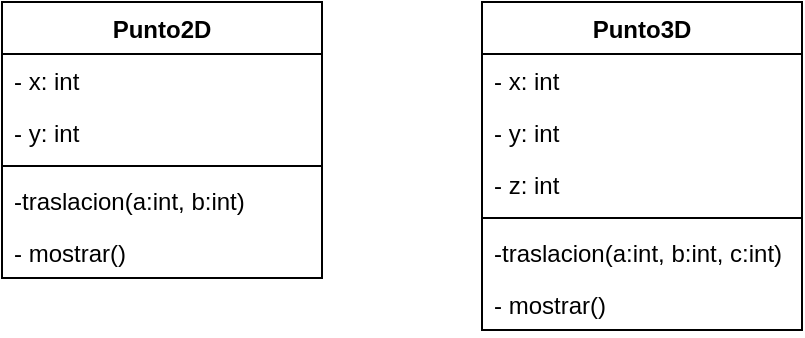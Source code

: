 <mxfile version="17.1.2" type="device"><diagram id="MU3mgem6_PBDYCAGEFeZ" name="Page-1"><mxGraphModel dx="870" dy="586" grid="1" gridSize="10" guides="1" tooltips="1" connect="1" arrows="1" fold="1" page="1" pageScale="1" pageWidth="827" pageHeight="1169" math="0" shadow="0"><root><mxCell id="0"/><mxCell id="1" parent="0"/><mxCell id="hxiMTKT-tRqltqKjMPXL-1" value="Punto2D" style="swimlane;fontStyle=1;align=center;verticalAlign=top;childLayout=stackLayout;horizontal=1;startSize=26;horizontalStack=0;resizeParent=1;resizeParentMax=0;resizeLast=0;collapsible=1;marginBottom=0;" vertex="1" parent="1"><mxGeometry x="214" y="330" width="160" height="138" as="geometry"/></mxCell><mxCell id="hxiMTKT-tRqltqKjMPXL-2" value="- x: int" style="text;strokeColor=none;fillColor=none;align=left;verticalAlign=top;spacingLeft=4;spacingRight=4;overflow=hidden;rotatable=0;points=[[0,0.5],[1,0.5]];portConstraint=eastwest;" vertex="1" parent="hxiMTKT-tRqltqKjMPXL-1"><mxGeometry y="26" width="160" height="26" as="geometry"/></mxCell><mxCell id="hxiMTKT-tRqltqKjMPXL-9" value="- y: int" style="text;strokeColor=none;fillColor=none;align=left;verticalAlign=top;spacingLeft=4;spacingRight=4;overflow=hidden;rotatable=0;points=[[0,0.5],[1,0.5]];portConstraint=eastwest;" vertex="1" parent="hxiMTKT-tRqltqKjMPXL-1"><mxGeometry y="52" width="160" height="26" as="geometry"/></mxCell><mxCell id="hxiMTKT-tRqltqKjMPXL-3" value="" style="line;strokeWidth=1;fillColor=none;align=left;verticalAlign=middle;spacingTop=-1;spacingLeft=3;spacingRight=3;rotatable=0;labelPosition=right;points=[];portConstraint=eastwest;" vertex="1" parent="hxiMTKT-tRqltqKjMPXL-1"><mxGeometry y="78" width="160" height="8" as="geometry"/></mxCell><mxCell id="hxiMTKT-tRqltqKjMPXL-10" value="-traslacion(a:int, b:int)" style="text;strokeColor=none;fillColor=none;align=left;verticalAlign=top;spacingLeft=4;spacingRight=4;overflow=hidden;rotatable=0;points=[[0,0.5],[1,0.5]];portConstraint=eastwest;" vertex="1" parent="hxiMTKT-tRqltqKjMPXL-1"><mxGeometry y="86" width="160" height="26" as="geometry"/></mxCell><mxCell id="hxiMTKT-tRqltqKjMPXL-4" value="- mostrar()" style="text;strokeColor=none;fillColor=none;align=left;verticalAlign=top;spacingLeft=4;spacingRight=4;overflow=hidden;rotatable=0;points=[[0,0.5],[1,0.5]];portConstraint=eastwest;" vertex="1" parent="hxiMTKT-tRqltqKjMPXL-1"><mxGeometry y="112" width="160" height="26" as="geometry"/></mxCell><mxCell id="hxiMTKT-tRqltqKjMPXL-11" value="Punto3D" style="swimlane;fontStyle=1;align=center;verticalAlign=top;childLayout=stackLayout;horizontal=1;startSize=26;horizontalStack=0;resizeParent=1;resizeParentMax=0;resizeLast=0;collapsible=1;marginBottom=0;" vertex="1" parent="1"><mxGeometry x="454" y="330" width="160" height="164" as="geometry"/></mxCell><mxCell id="hxiMTKT-tRqltqKjMPXL-12" value="- x: int" style="text;strokeColor=none;fillColor=none;align=left;verticalAlign=top;spacingLeft=4;spacingRight=4;overflow=hidden;rotatable=0;points=[[0,0.5],[1,0.5]];portConstraint=eastwest;" vertex="1" parent="hxiMTKT-tRqltqKjMPXL-11"><mxGeometry y="26" width="160" height="26" as="geometry"/></mxCell><mxCell id="hxiMTKT-tRqltqKjMPXL-13" value="- y: int" style="text;strokeColor=none;fillColor=none;align=left;verticalAlign=top;spacingLeft=4;spacingRight=4;overflow=hidden;rotatable=0;points=[[0,0.5],[1,0.5]];portConstraint=eastwest;" vertex="1" parent="hxiMTKT-tRqltqKjMPXL-11"><mxGeometry y="52" width="160" height="26" as="geometry"/></mxCell><mxCell id="hxiMTKT-tRqltqKjMPXL-17" value="- z: int" style="text;strokeColor=none;fillColor=none;align=left;verticalAlign=top;spacingLeft=4;spacingRight=4;overflow=hidden;rotatable=0;points=[[0,0.5],[1,0.5]];portConstraint=eastwest;" vertex="1" parent="hxiMTKT-tRqltqKjMPXL-11"><mxGeometry y="78" width="160" height="26" as="geometry"/></mxCell><mxCell id="hxiMTKT-tRqltqKjMPXL-14" value="" style="line;strokeWidth=1;fillColor=none;align=left;verticalAlign=middle;spacingTop=-1;spacingLeft=3;spacingRight=3;rotatable=0;labelPosition=right;points=[];portConstraint=eastwest;" vertex="1" parent="hxiMTKT-tRqltqKjMPXL-11"><mxGeometry y="104" width="160" height="8" as="geometry"/></mxCell><mxCell id="hxiMTKT-tRqltqKjMPXL-15" value="-traslacion(a:int, b:int, c:int)" style="text;strokeColor=none;fillColor=none;align=left;verticalAlign=top;spacingLeft=4;spacingRight=4;overflow=hidden;rotatable=0;points=[[0,0.5],[1,0.5]];portConstraint=eastwest;" vertex="1" parent="hxiMTKT-tRqltqKjMPXL-11"><mxGeometry y="112" width="160" height="26" as="geometry"/></mxCell><mxCell id="hxiMTKT-tRqltqKjMPXL-16" value="- mostrar()" style="text;strokeColor=none;fillColor=none;align=left;verticalAlign=top;spacingLeft=4;spacingRight=4;overflow=hidden;rotatable=0;points=[[0,0.5],[1,0.5]];portConstraint=eastwest;" vertex="1" parent="hxiMTKT-tRqltqKjMPXL-11"><mxGeometry y="138" width="160" height="26" as="geometry"/></mxCell></root></mxGraphModel></diagram></mxfile>